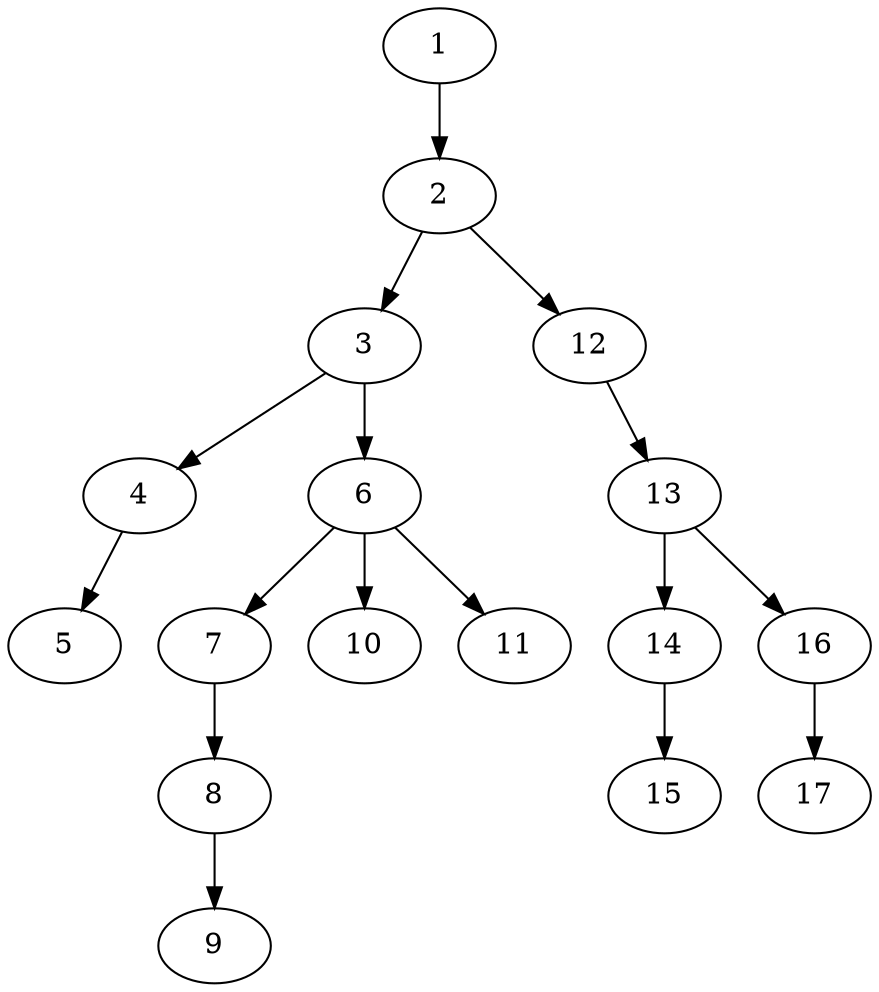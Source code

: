 strict digraph "" {
	1 -> 2;
	2 -> 3;
	2 -> 12;
	3 -> 4;
	3 -> 6;
	4 -> 5;
	6 -> 7;
	6 -> 10;
	6 -> 11;
	7 -> 8;
	8 -> 9;
	12 -> 13;
	13 -> 14;
	13 -> 16;
	14 -> 15;
	16 -> 17;
}
